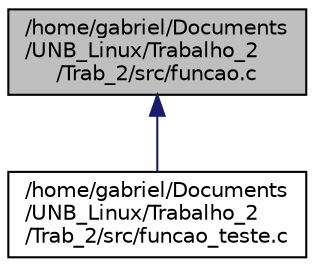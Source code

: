 digraph "/home/gabriel/Documents/UNB_Linux/Trabalho_2/Trab_2/src/funcao.c"
{
  edge [fontname="Helvetica",fontsize="10",labelfontname="Helvetica",labelfontsize="10"];
  node [fontname="Helvetica",fontsize="10",shape=record];
  Node1 [label="/home/gabriel/Documents\l/UNB_Linux/Trabalho_2\l/Trab_2/src/funcao.c",height=0.2,width=0.4,color="black", fillcolor="grey75", style="filled", fontcolor="black"];
  Node1 -> Node2 [dir="back",color="midnightblue",fontsize="10",style="solid"];
  Node2 [label="/home/gabriel/Documents\l/UNB_Linux/Trabalho_2\l/Trab_2/src/funcao_teste.c",height=0.2,width=0.4,color="black", fillcolor="white", style="filled",URL="$funcao__teste_8c.html"];
}
